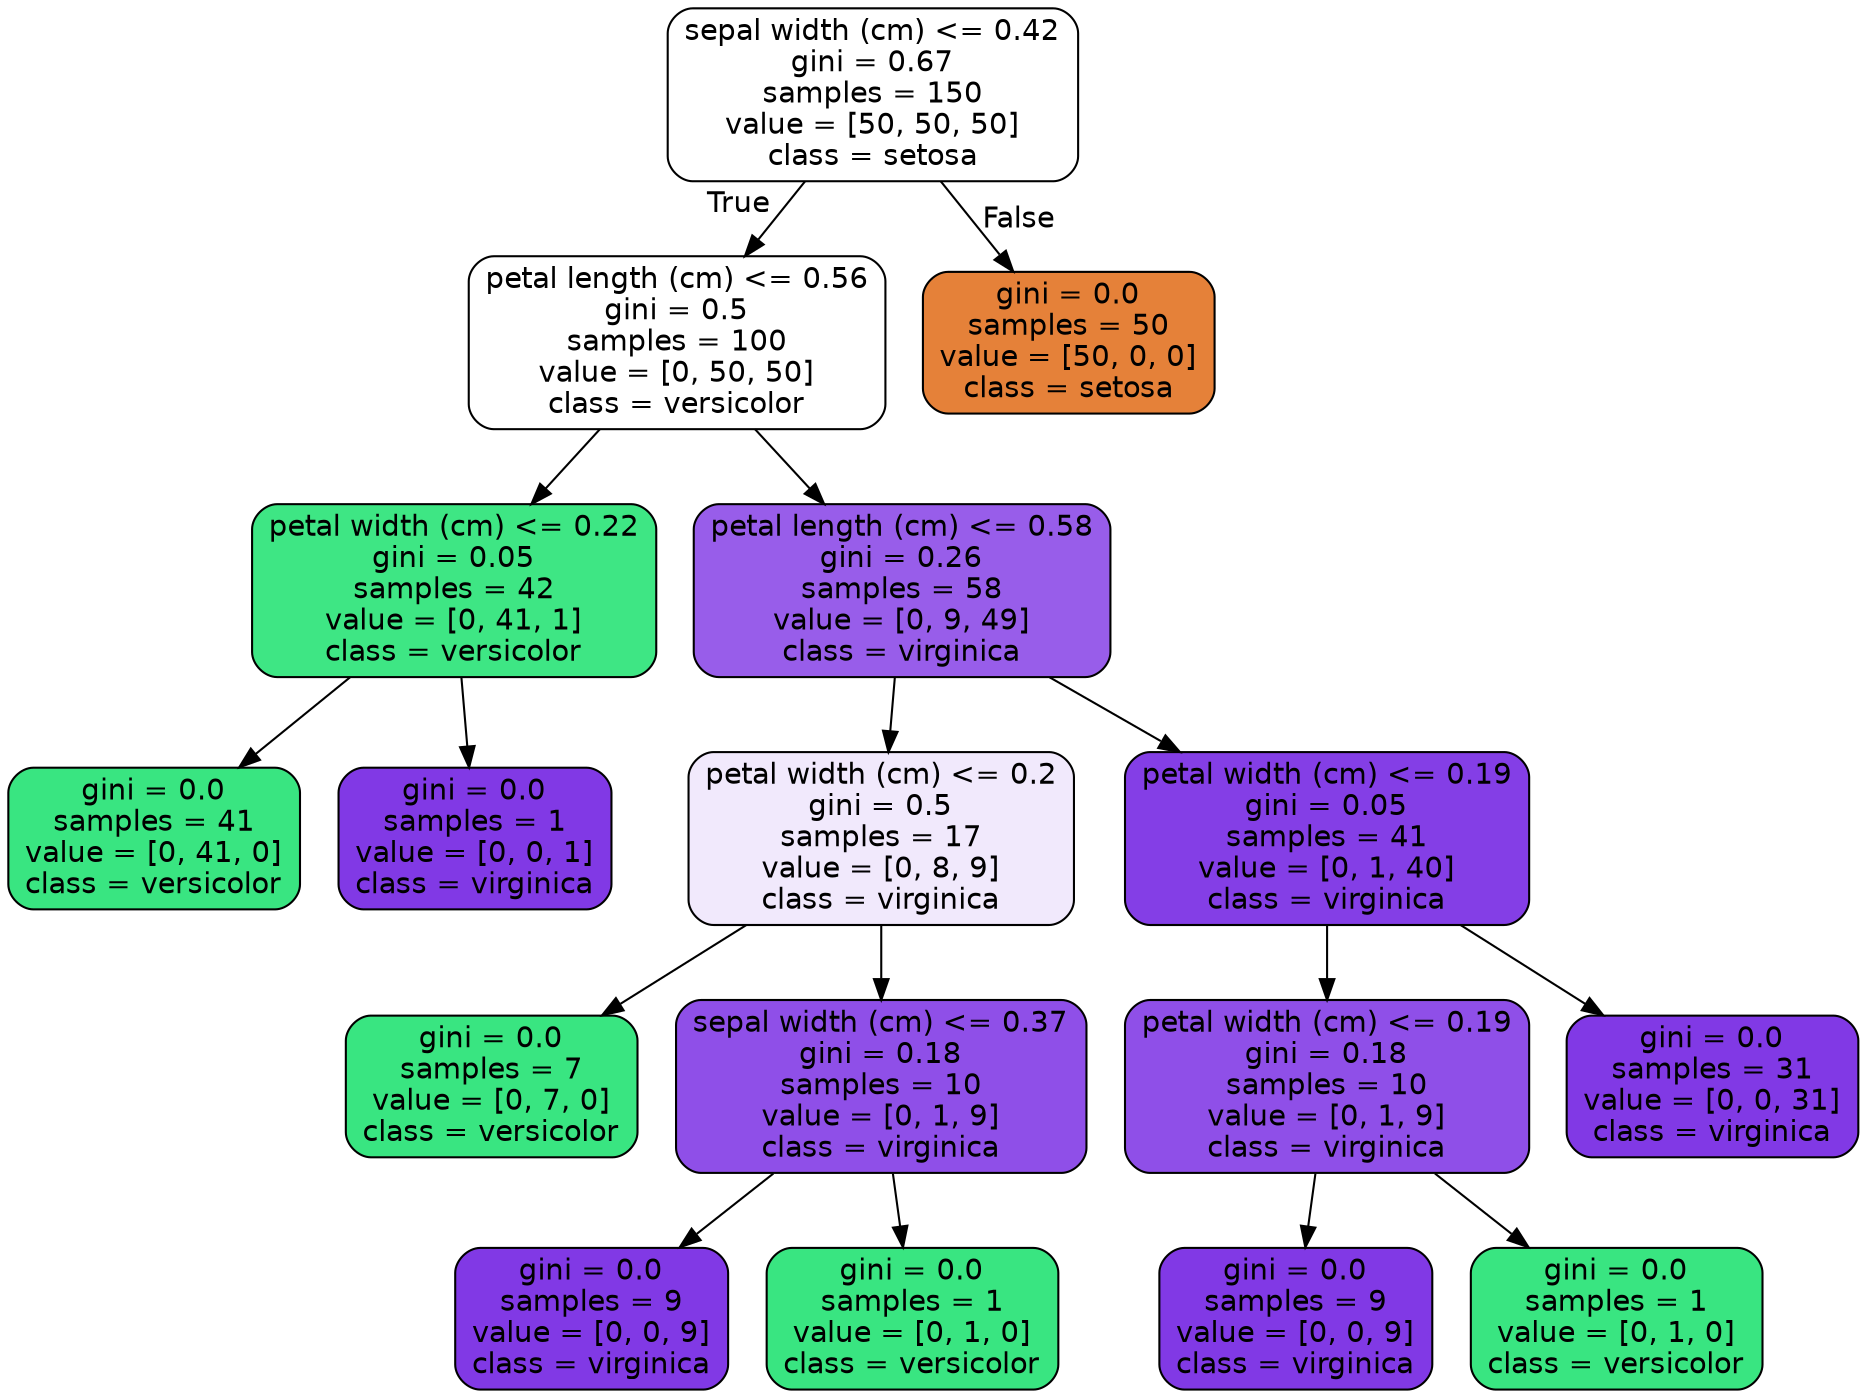 digraph Tree {
node [shape=box, style="filled, rounded", color="black", fontname=helvetica] ;
edge [fontname=helvetica] ;
0 [label="sepal width (cm) <= 0.42\ngini = 0.67\nsamples = 150\nvalue = [50, 50, 50]\nclass = setosa", fillcolor="#ffffff"] ;
1 [label="petal length (cm) <= 0.56\ngini = 0.5\nsamples = 100\nvalue = [0, 50, 50]\nclass = versicolor", fillcolor="#ffffff"] ;
0 -> 1 [labeldistance=2.5, labelangle=45, headlabel="True"] ;
2 [label="petal width (cm) <= 0.22\ngini = 0.05\nsamples = 42\nvalue = [0, 41, 1]\nclass = versicolor", fillcolor="#3ee684"] ;
1 -> 2 ;
3 [label="gini = 0.0\nsamples = 41\nvalue = [0, 41, 0]\nclass = versicolor", fillcolor="#39e581"] ;
2 -> 3 ;
4 [label="gini = 0.0\nsamples = 1\nvalue = [0, 0, 1]\nclass = virginica", fillcolor="#8139e5"] ;
2 -> 4 ;
5 [label="petal length (cm) <= 0.58\ngini = 0.26\nsamples = 58\nvalue = [0, 9, 49]\nclass = virginica", fillcolor="#985dea"] ;
1 -> 5 ;
6 [label="petal width (cm) <= 0.2\ngini = 0.5\nsamples = 17\nvalue = [0, 8, 9]\nclass = virginica", fillcolor="#f1e9fc"] ;
5 -> 6 ;
7 [label="gini = 0.0\nsamples = 7\nvalue = [0, 7, 0]\nclass = versicolor", fillcolor="#39e581"] ;
6 -> 7 ;
8 [label="sepal width (cm) <= 0.37\ngini = 0.18\nsamples = 10\nvalue = [0, 1, 9]\nclass = virginica", fillcolor="#8f4fe8"] ;
6 -> 8 ;
9 [label="gini = 0.0\nsamples = 9\nvalue = [0, 0, 9]\nclass = virginica", fillcolor="#8139e5"] ;
8 -> 9 ;
10 [label="gini = 0.0\nsamples = 1\nvalue = [0, 1, 0]\nclass = versicolor", fillcolor="#39e581"] ;
8 -> 10 ;
11 [label="petal width (cm) <= 0.19\ngini = 0.05\nsamples = 41\nvalue = [0, 1, 40]\nclass = virginica", fillcolor="#843ee6"] ;
5 -> 11 ;
12 [label="petal width (cm) <= 0.19\ngini = 0.18\nsamples = 10\nvalue = [0, 1, 9]\nclass = virginica", fillcolor="#8f4fe8"] ;
11 -> 12 ;
13 [label="gini = 0.0\nsamples = 9\nvalue = [0, 0, 9]\nclass = virginica", fillcolor="#8139e5"] ;
12 -> 13 ;
14 [label="gini = 0.0\nsamples = 1\nvalue = [0, 1, 0]\nclass = versicolor", fillcolor="#39e581"] ;
12 -> 14 ;
15 [label="gini = 0.0\nsamples = 31\nvalue = [0, 0, 31]\nclass = virginica", fillcolor="#8139e5"] ;
11 -> 15 ;
16 [label="gini = 0.0\nsamples = 50\nvalue = [50, 0, 0]\nclass = setosa", fillcolor="#e58139"] ;
0 -> 16 [labeldistance=2.5, labelangle=-45, headlabel="False"] ;
}